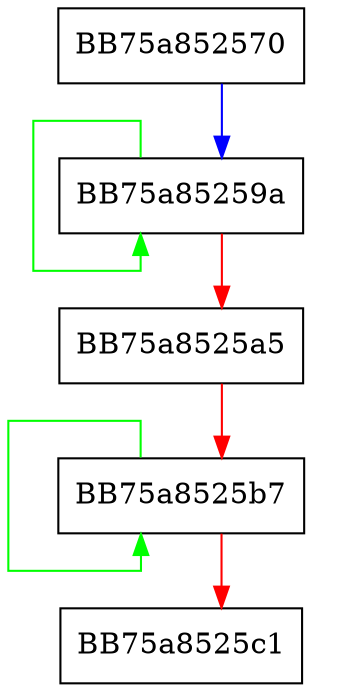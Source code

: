 digraph UpdateUniqueId {
  node [shape="box"];
  graph [splines=ortho];
  BB75a852570 -> BB75a85259a [color="blue"];
  BB75a85259a -> BB75a85259a [color="green"];
  BB75a85259a -> BB75a8525a5 [color="red"];
  BB75a8525a5 -> BB75a8525b7 [color="red"];
  BB75a8525b7 -> BB75a8525b7 [color="green"];
  BB75a8525b7 -> BB75a8525c1 [color="red"];
}